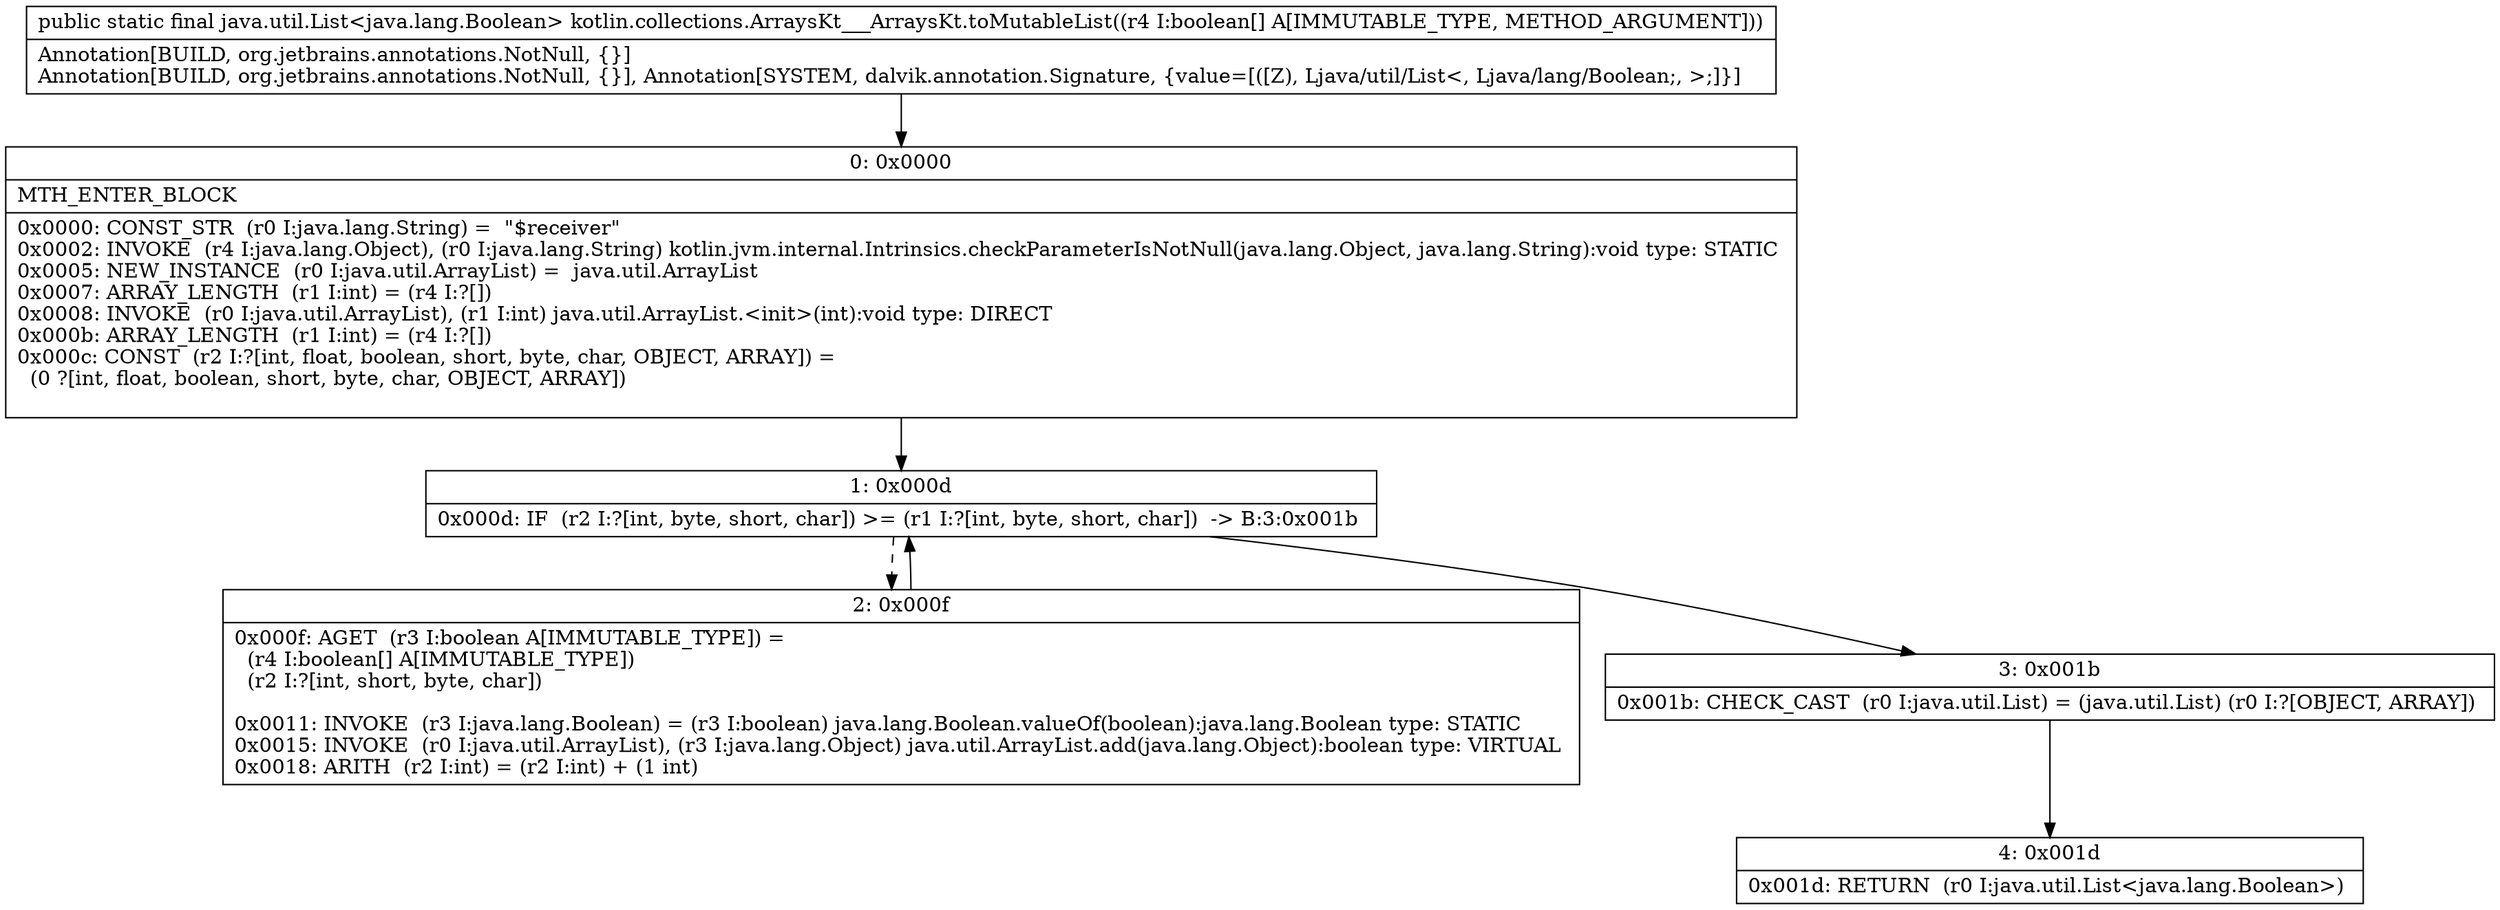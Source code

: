 digraph "CFG forkotlin.collections.ArraysKt___ArraysKt.toMutableList([Z)Ljava\/util\/List;" {
Node_0 [shape=record,label="{0\:\ 0x0000|MTH_ENTER_BLOCK\l|0x0000: CONST_STR  (r0 I:java.lang.String) =  \"$receiver\" \l0x0002: INVOKE  (r4 I:java.lang.Object), (r0 I:java.lang.String) kotlin.jvm.internal.Intrinsics.checkParameterIsNotNull(java.lang.Object, java.lang.String):void type: STATIC \l0x0005: NEW_INSTANCE  (r0 I:java.util.ArrayList) =  java.util.ArrayList \l0x0007: ARRAY_LENGTH  (r1 I:int) = (r4 I:?[]) \l0x0008: INVOKE  (r0 I:java.util.ArrayList), (r1 I:int) java.util.ArrayList.\<init\>(int):void type: DIRECT \l0x000b: ARRAY_LENGTH  (r1 I:int) = (r4 I:?[]) \l0x000c: CONST  (r2 I:?[int, float, boolean, short, byte, char, OBJECT, ARRAY]) = \l  (0 ?[int, float, boolean, short, byte, char, OBJECT, ARRAY])\l \l}"];
Node_1 [shape=record,label="{1\:\ 0x000d|0x000d: IF  (r2 I:?[int, byte, short, char]) \>= (r1 I:?[int, byte, short, char])  \-\> B:3:0x001b \l}"];
Node_2 [shape=record,label="{2\:\ 0x000f|0x000f: AGET  (r3 I:boolean A[IMMUTABLE_TYPE]) = \l  (r4 I:boolean[] A[IMMUTABLE_TYPE])\l  (r2 I:?[int, short, byte, char])\l \l0x0011: INVOKE  (r3 I:java.lang.Boolean) = (r3 I:boolean) java.lang.Boolean.valueOf(boolean):java.lang.Boolean type: STATIC \l0x0015: INVOKE  (r0 I:java.util.ArrayList), (r3 I:java.lang.Object) java.util.ArrayList.add(java.lang.Object):boolean type: VIRTUAL \l0x0018: ARITH  (r2 I:int) = (r2 I:int) + (1 int) \l}"];
Node_3 [shape=record,label="{3\:\ 0x001b|0x001b: CHECK_CAST  (r0 I:java.util.List) = (java.util.List) (r0 I:?[OBJECT, ARRAY]) \l}"];
Node_4 [shape=record,label="{4\:\ 0x001d|0x001d: RETURN  (r0 I:java.util.List\<java.lang.Boolean\>) \l}"];
MethodNode[shape=record,label="{public static final java.util.List\<java.lang.Boolean\> kotlin.collections.ArraysKt___ArraysKt.toMutableList((r4 I:boolean[] A[IMMUTABLE_TYPE, METHOD_ARGUMENT]))  | Annotation[BUILD, org.jetbrains.annotations.NotNull, \{\}]\lAnnotation[BUILD, org.jetbrains.annotations.NotNull, \{\}], Annotation[SYSTEM, dalvik.annotation.Signature, \{value=[([Z), Ljava\/util\/List\<, Ljava\/lang\/Boolean;, \>;]\}]\l}"];
MethodNode -> Node_0;
Node_0 -> Node_1;
Node_1 -> Node_2[style=dashed];
Node_1 -> Node_3;
Node_2 -> Node_1;
Node_3 -> Node_4;
}

